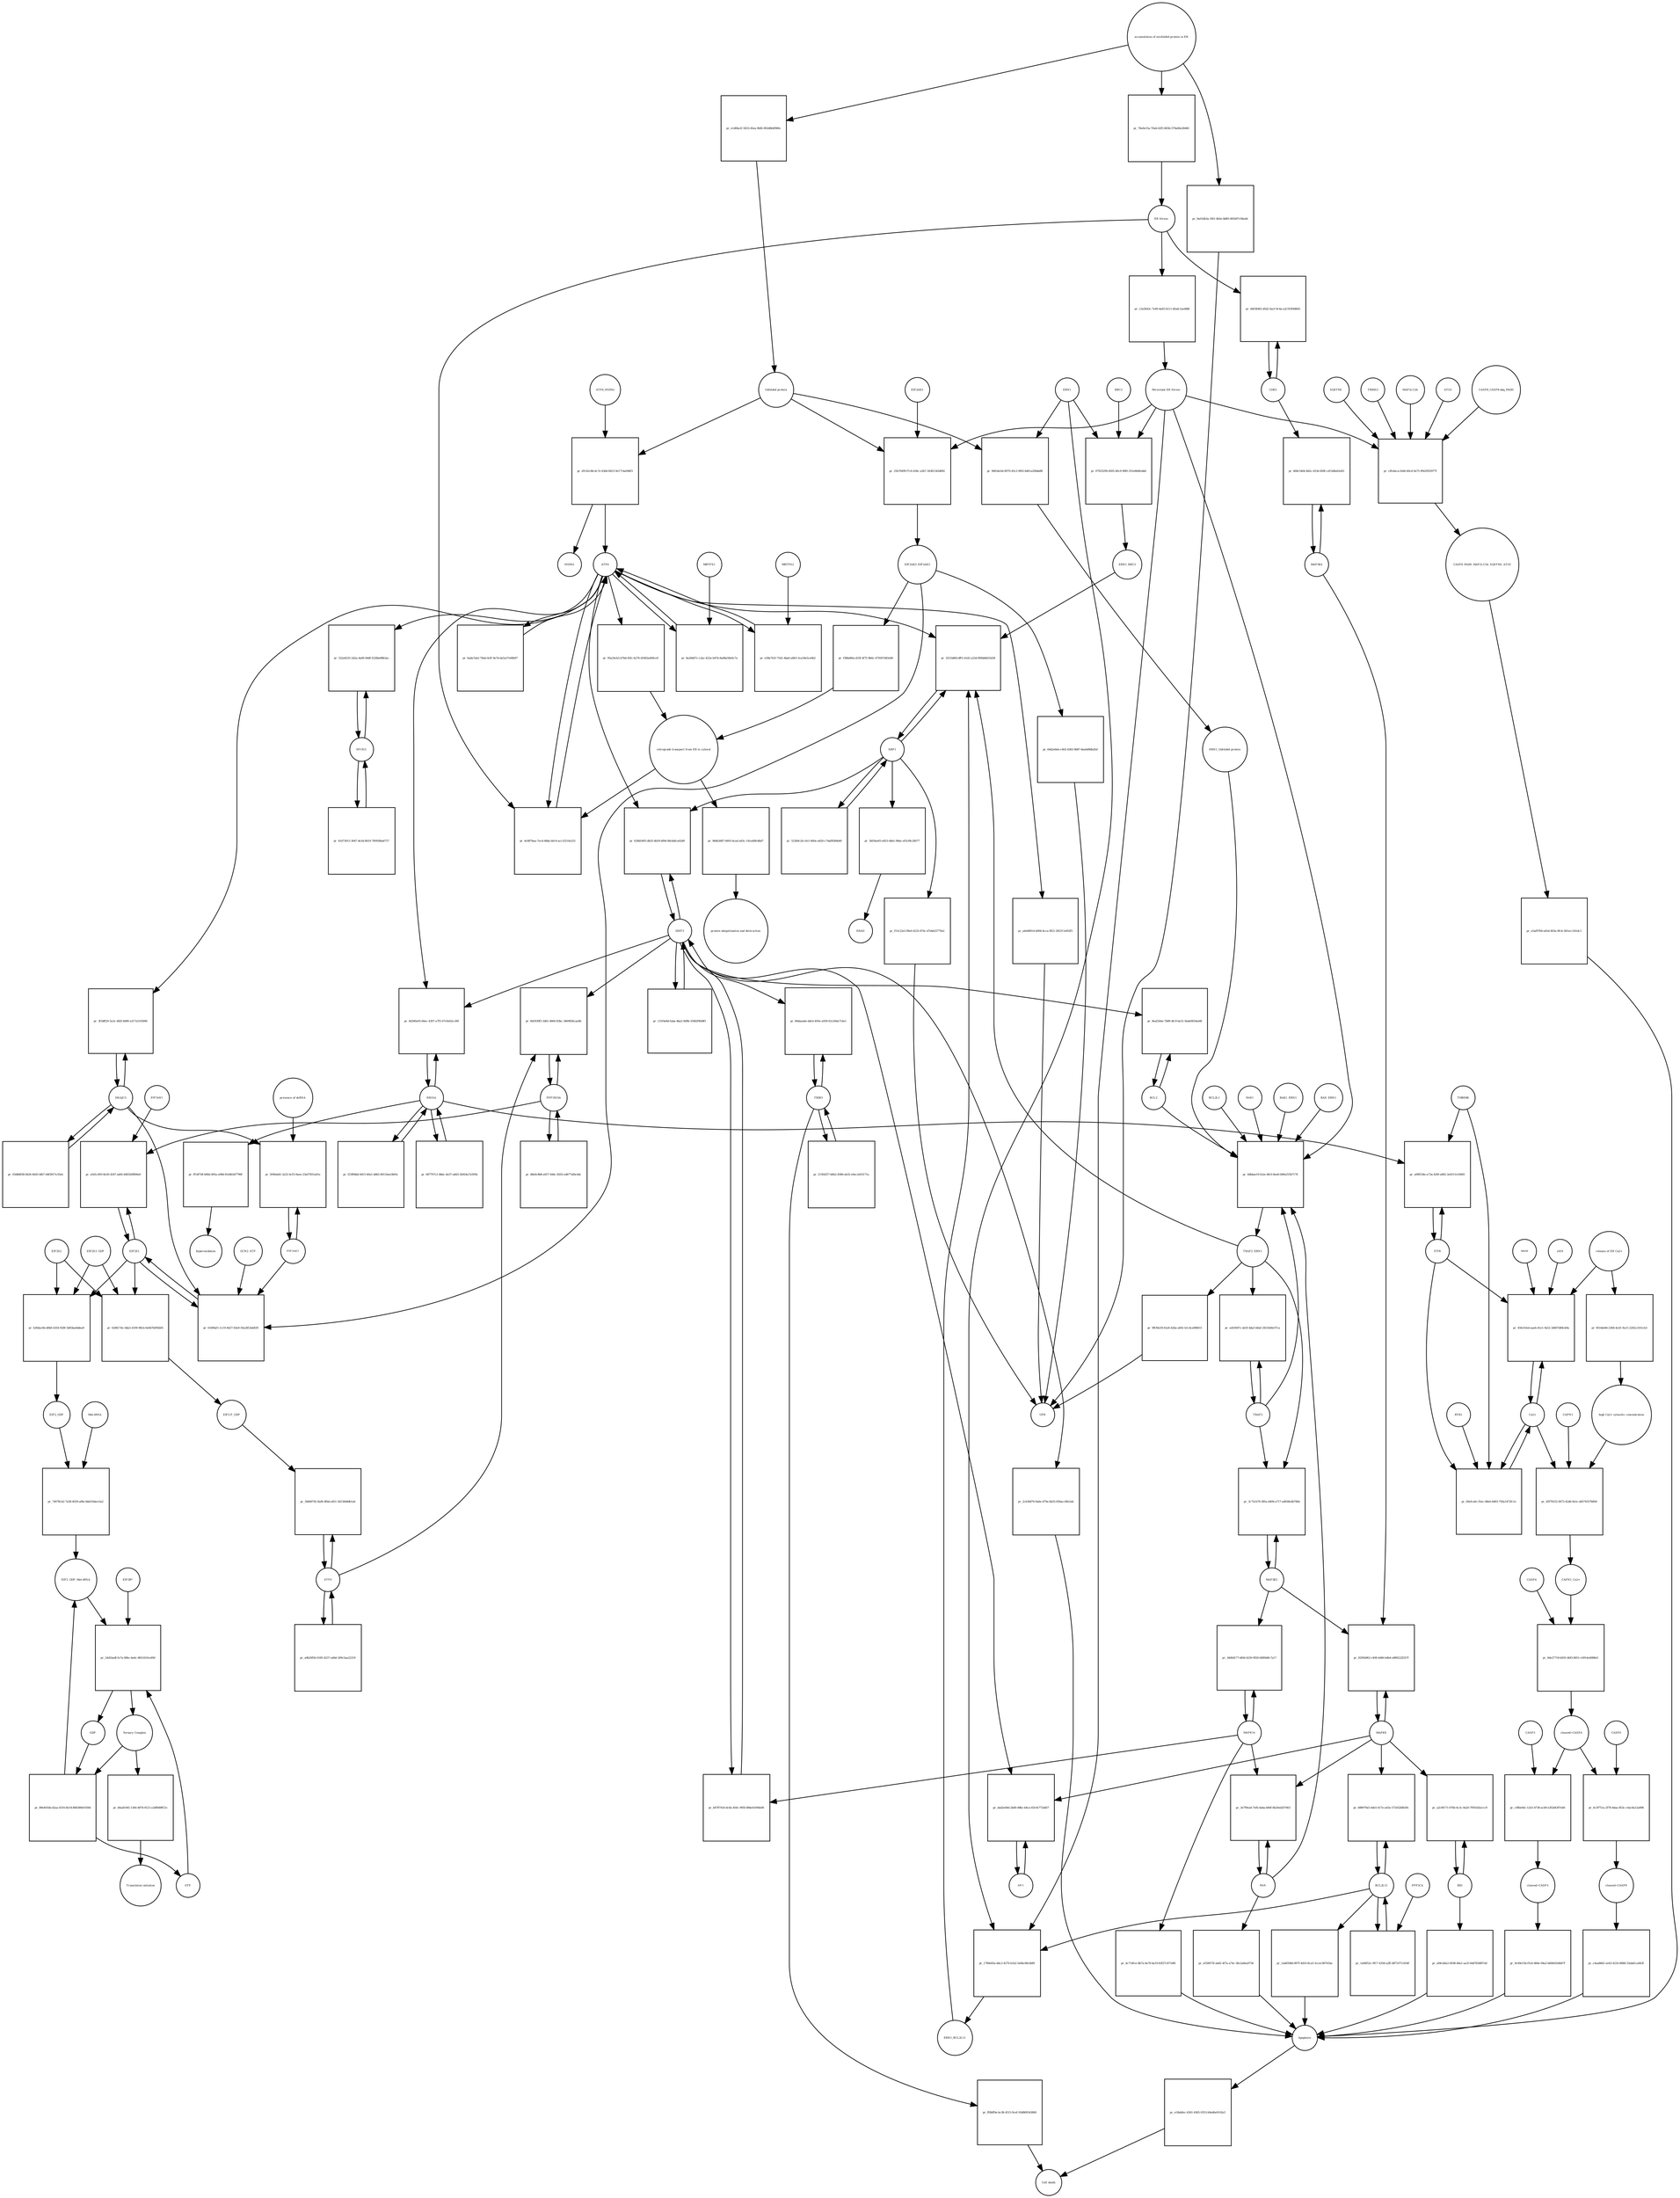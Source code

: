 strict digraph  {
ATF6_HSPA5 [annotation="", bipartite=0, cls=complex, fontsize=4, label=ATF6_HSPA5, shape=circle];
"pr_d5142c8b-dc7e-43d4-8423-9e1714a046f3" [annotation="", bipartite=1, cls=process, fontsize=4, label="pr_d5142c8b-dc7e-43d4-8423-9e1714a046f3", shape=square];
ATF6 [annotation="urn_miriam_hgnc.symbol_ATF6", bipartite=0, cls=macromolecule, fontsize=4, label=ATF6, shape=circle];
HSPA5 [annotation="urn_miriam_hgnc.symbol_HSPA5", bipartite=0, cls=macromolecule, fontsize=4, label=HSPA5, shape=circle];
"Unfolded protein" [annotation="", bipartite=0, cls=macromolecule, fontsize=4, label="Unfolded protein", shape=circle];
ERN1 [annotation="urn_miriam_hgnc.symbol_ERN1", bipartite=0, cls=macromolecule, fontsize=4, label=ERN1, shape=circle];
"pr_9663dc6d-8970-45c2-9f63-6d61a20bbb88" [annotation="", bipartite=1, cls=process, fontsize=4, label="pr_9663dc6d-8970-45c2-9f63-6d61a20bbb88", shape=square];
"ERN1_Unfolded protein" [annotation="", bipartite=0, cls=complex, fontsize=4, label="ERN1_Unfolded protein", shape=circle];
EIF2AK3_EIF2AK3 [annotation="", bipartite=0, cls=complex, fontsize=4, label=EIF2AK3_EIF2AK3, shape=circle];
"pr_f38bd40a-d33f-4f75-8b6c-479307d45e80" [annotation="", bipartite=1, cls=process, fontsize=4, label="pr_f38bd40a-d33f-4f75-8b6c-479307d45e80", shape=square];
"retrograde transport from ER to cytosol" [annotation="", bipartite=0, cls=phenotype, fontsize=4, label="retrograde transport from ER to cytosol", shape=circle];
"pr_95a24cb3-b7bd-45fc-b276-d1802a400ce9" [annotation="", bipartite=1, cls=process, fontsize=4, label="pr_95a24cb3-b7bd-45fc-b276-d1802a400ce9", shape=square];
"pr_9b4b3687-6693-4cad-a83c-141ed0fe4bd7" [annotation="", bipartite=1, cls=process, fontsize=4, label="pr_9b4b3687-6693-4cad-a83c-141ed0fe4bd7", shape=square];
"protein ubiquitination and destruction" [annotation="", bipartite=0, cls=phenotype, fontsize=4, label="protein ubiquitination and destruction", shape=circle];
"pr_44bbae19-fa2e-4fe5-8ea8-0d9e255b7176" [annotation="", bipartite=1, cls=process, fontsize=4, label="pr_44bbae19-fa2e-4fe5-8ea8-0d9e255b7176", shape=square];
TRAF2_ERN1 [annotation="", bipartite=0, cls=complex, fontsize=4, label=TRAF2_ERN1, shape=circle];
BAK1_ERN1 [annotation="", bipartite=0, cls=complex, fontsize=4, label=BAK1_ERN1, shape=circle];
BAX_ERN1 [annotation="", bipartite=0, cls=complex, fontsize=4, label=BAX_ERN1, shape=circle];
BCL2 [annotation="urn_miriam_hgnc.symbol_BCL2", bipartite=0, cls="nucleic acid feature", fontsize=4, label=BCL2, shape=circle];
BCL2L1 [annotation="urn_miriam_hgnc.symbol_BCL2L1", bipartite=0, cls=macromolecule, fontsize=4, label=BCL2L1, shape=circle];
"Persistant ER Stress" [annotation="", bipartite=0, cls=phenotype, fontsize=4, label="Persistant ER Stress", shape=circle];
BAX [annotation="urn_miriam_hgnc.symbol_BAX", bipartite=0, cls=macromolecule, fontsize=4, label=BAX, shape=circle];
BAK1 [annotation="urn_miriam_hgnc.symbol_BAK1", bipartite=0, cls=macromolecule, fontsize=4, label=BAK1, shape=circle];
TRAF2 [annotation="urn_miriam_hgnc.symbol_TRAF2", bipartite=0, cls=macromolecule, fontsize=4, label=TRAF2, shape=circle];
XBP1 [annotation="urn_miriam_hgnc.symbol_XBP1", bipartite=0, cls=macromolecule, fontsize=4, label=XBP1, shape=circle];
"pr_2551b8fd-dff5-41d2-a25d-f80bb6b55d38" [annotation="", bipartite=1, cls=process, fontsize=4, label="pr_2551b8fd-dff5-41d2-a25d-f80bb6b55d38", shape=square];
ERN1_BBC3 [annotation="", bipartite=0, cls=complex, fontsize=4, label=ERN1_BBC3, shape=circle];
ERN1_BCL2L11 [annotation="", bipartite=0, cls=complex, fontsize=4, label=ERN1_BCL2L11, shape=circle];
"pr_523b9c2d-cfe1-460e-a620-c7daf8584b40" [annotation="", bipartite=1, cls=process, fontsize=4, label="pr_523b9c2d-cfe1-460e-a620-c7daf8584b40", shape=square];
"pr_3b59ae65-e853-4bb1-9bbc-ef5cf8c26077" [annotation="", bipartite=1, cls=process, fontsize=4, label="pr_3b59ae65-e853-4bb1-9bbc-ef5cf8c26077", shape=square];
ERAD [annotation="", bipartite=0, cls=phenotype, fontsize=4, label=ERAD, shape=circle];
"pr_f15c22e3-f8e0-4233-874c-d7ebb25779a1" [annotation="", bipartite=1, cls=process, fontsize=4, label="pr_f15c22e3-f8e0-4233-874c-d7ebb25779a1", shape=square];
UPR [annotation="", bipartite=0, cls=phenotype, fontsize=4, label=UPR, shape=circle];
"pr_ed10047c-de5f-4da5-b6af-24510d4c07ca" [annotation="", bipartite=1, cls=process, fontsize=4, label="pr_ed10047c-de5f-4da5-b6af-24510d4c07ca", shape=square];
MAPK8 [annotation="urn_miriam_hgnc.symbol_MAPK8", bipartite=0, cls=macromolecule, fontsize=4, label=MAPK8, shape=circle];
"pr_9295b962-c408-4d46-b4b4-e889222f257f" [annotation="", bipartite=1, cls=process, fontsize=4, label="pr_9295b962-c408-4d46-b4b4-e889222f257f", shape=square];
MAP3K4 [annotation="urn_miriam_hgnc.symbol_MAP3K4", bipartite=0, cls=macromolecule, fontsize=4, label=MAP3K4, shape=circle];
MAP3K5 [annotation="urn_miriam_hgnc.symbol_MAP3K5", bipartite=0, cls=macromolecule, fontsize=4, label=MAP3K5, shape=circle];
MAPK14 [annotation="urn_miriam_hgnc.symbol_MAPK14", bipartite=0, cls=macromolecule, fontsize=4, label=MAPK14, shape=circle];
"pr_34d0d177-bf0d-4250-9f28-fd0f6d8c7a17" [annotation="", bipartite=1, cls=process, fontsize=4, label="pr_34d0d177-bf0d-4250-9f28-fd0f6d8c7a17", shape=square];
"pr_4c714fce-8b7a-4a79-ba19-83f27c8716f6" [annotation="", bipartite=1, cls=process, fontsize=4, label="pr_4c714fce-8b7a-4a79-ba19-83f27c8716f6", shape=square];
Apoptosis [annotation="", bipartite=0, cls=phenotype, fontsize=4, label=Apoptosis, shape=circle];
DDIT3 [annotation="urn_miriam_hgnc.symbol_DDIT3", bipartite=0, cls=macromolecule, fontsize=4, label=DDIT3, shape=circle];
"pr_b4787416-6c8a-450c-995f-884e41094e06" [annotation="", bipartite=1, cls=process, fontsize=4, label="pr_b4787416-6c8a-450c-995f-884e41094e06", shape=square];
"pr_2cb30d76-0a6e-479a-bb35-836acc8fe2ab" [annotation="", bipartite=1, cls=process, fontsize=4, label="pr_2cb30d76-0a6e-479a-bb35-836acc8fe2ab", shape=square];
"pr_8eaf244e-7b89-4fc9-be31-9ade0654ed4f" [annotation="", bipartite=1, cls=process, fontsize=4, label="pr_8eaf244e-7b89-4fc9-be31-9ade0654ed4f", shape=square];
"pr_dc887baa-7ecd-48da-b0c4-acc1f210a333" [annotation="", bipartite=1, cls=process, fontsize=4, label="pr_dc887baa-7ecd-48da-b0c4-acc1f210a333", shape=square];
"ER Stress" [annotation="", bipartite=0, cls=phenotype, fontsize=4, label="ER Stress", shape=circle];
"pr_8a26d47c-c2ac-422e-b47b-8a88a58e0c7a" [annotation="", bipartite=1, cls=process, fontsize=4, label="pr_8a26d47c-c2ac-422e-b47b-8a88a58e0c7a", shape=square];
MBTPS1 [annotation="urn_miriam_hgnc.symbol_MBTPS1", bipartite=0, cls=macromolecule, fontsize=4, label=MBTPS1, shape=circle];
"pr_e58a761f-75d1-4ba6-a863-3ca34e5ce6b2" [annotation="", bipartite=1, cls=process, fontsize=4, label="pr_e58a761f-75d1-4ba6-a863-3ca34e5ce6b2", shape=square];
MBTPS2 [annotation="urn_miriam_hgnc.symbol_MBTPS2", bipartite=0, cls=macromolecule, fontsize=4, label=MBTPS2, shape=circle];
"pr_6ada7ab2-78ab-4cff-9e7d-da5a37e06b97" [annotation="", bipartite=1, cls=process, fontsize=4, label="pr_6ada7ab2-78ab-4cff-9e7d-da5a37e06b97", shape=square];
"pr_131f4e8d-faba-4ba2-9d9b-1f482f9fd8f1" [annotation="", bipartite=1, cls=process, fontsize=4, label="pr_131f4e8d-faba-4ba2-9d9b-1f482f9fd8f1", shape=square];
"pr_628b5495-db35-4b59-bf9d-9bcbbfca02d9" [annotation="", bipartite=1, cls=process, fontsize=4, label="pr_628b5495-db35-4b59-bf9d-9bcbbfca02d9", shape=square];
EIF2S1 [annotation="urn_miriam_hgnc.symbol_EIF2S1", bipartite=0, cls=macromolecule, fontsize=4, label=EIF2S1, shape=circle];
"pr_616f8af1-1c19-4427-83e9-50a2853eb839" [annotation="", bipartite=1, cls=process, fontsize=4, label="pr_616f8af1-1c19-4427-83e9-50a2853eb839", shape=square];
GCN2_ATP [annotation="", bipartite=0, cls=complex, fontsize=4, label=GCN2_ATP, shape=circle];
EIF2AK2 [annotation="urn_miriam_hgnc.symbol_EIF2AK2", bipartite=0, cls=macromolecule, fontsize=4, label=EIF2AK2, shape=circle];
DNAJC3 [annotation="urn_miriam_hgnc.symbol_DNAJC3", bipartite=0, cls=macromolecule, fontsize=4, label=DNAJC3, shape=circle];
EIF2S2 [annotation="urn_miriam_hgnc.symbol_EIF2S2", bipartite=0, cls=macromolecule, fontsize=4, label=EIF2S2, shape=circle];
"pr_b30dac6b-d0b0-4354-928f-5d65ba4ddea9" [annotation="", bipartite=1, cls=process, fontsize=4, label="pr_b30dac6b-d0b0-4354-928f-5d65ba4ddea9", shape=square];
EIF2S3_GDP [annotation="", bipartite=0, cls=complex, fontsize=4, label=EIF2S3_GDP, shape=circle];
EIF2_GDP [annotation="", bipartite=0, cls=complex, fontsize=4, label=EIF2_GDP, shape=circle];
"EIF2_GDP_Met-tRNA" [annotation="", bipartite=0, cls=complex, fontsize=4, label="EIF2_GDP_Met-tRNA", shape=circle];
"pr_24d1badf-fe7a-49bc-be6c-8651610cef60" [annotation="", bipartite=1, cls=process, fontsize=4, label="pr_24d1badf-fe7a-49bc-be6c-8651610cef60", shape=square];
"Ternary Complex" [annotation="", bipartite=0, cls=complex, fontsize=4, label="Ternary Complex", shape=circle];
"EIF2B*" [annotation="", bipartite=0, cls=complex, fontsize=4, label="EIF2B*", shape=circle];
GTP [annotation="urn_miriam_obo.chebi_CHEBI%3A57600", bipartite=0, cls="simple chemical", fontsize=4, label=GTP, shape=circle];
GDP [annotation="urn_miriam_obo.chebi_CHEBI%3A65180", bipartite=0, cls="simple chemical", fontsize=4, label=GDP, shape=circle];
"pr_89e401bb-d2aa-4316-8e18-884389e9359d" [annotation="", bipartite=1, cls=process, fontsize=4, label="pr_89e401bb-d2aa-4316-8e18-884389e9359d", shape=square];
ATF4 [annotation="urn_miriam_hgnc.symbol_ATF4", bipartite=0, cls=macromolecule, fontsize=4, label=ATF4, shape=circle];
"pr_5b8d9742-8af6-4fbd-a451-3d13448db1a6" [annotation="", bipartite=1, cls=process, fontsize=4, label="pr_5b8d9742-8af6-4fbd-a451-3d13448db1a6", shape=square];
"EIF2-P_GDP" [annotation="", bipartite=0, cls=complex, fontsize=4, label="EIF2-P_GDP", shape=circle];
"pr_a9b20f56-0185-4237-a46d-209c5aa22319" [annotation="", bipartite=1, cls=process, fontsize=4, label="pr_a9b20f56-0185-4237-a46d-209c5aa22319", shape=square];
PPP1R15A [annotation="urn_miriam_hgnc.symbol_PPP1R15A", bipartite=0, cls=macromolecule, fontsize=4, label=PPP1R15A, shape=circle];
"pr_6b5930f5-3d61-4660-83bc-3469836cae8b" [annotation="", bipartite=1, cls=process, fontsize=4, label="pr_6b5930f5-3d61-4660-83bc-3469836cae8b", shape=square];
"pr_d8a9c8b8-a657-444c-8202-ed677afbc4dc" [annotation="", bipartite=1, cls=process, fontsize=4, label="pr_d8a9c8b8-a657-444c-8202-ed677afbc4dc", shape=square];
"pr_66ad1045-1344-4876-8121-a3df9d9ff21c" [annotation="", bipartite=1, cls=process, fontsize=4, label="pr_66ad1045-1344-4876-8121-a3df9d9ff21c", shape=square];
"Translation initiation" [annotation="", bipartite=0, cls=phenotype, fontsize=4, label="Translation initiation", shape=circle];
"pr_3c72cb79-385a-4409-a717-ed658e4b79bb" [annotation="", bipartite=1, cls=process, fontsize=4, label="pr_3c72cb79-385a-4409-a717-ed658e4b79bb", shape=square];
ERO1A [annotation="urn_miriam_hgnc.symbol_ERO1A", bipartite=0, cls=macromolecule, fontsize=4, label=ERO1A, shape=circle];
"pr_4d300a05-66ec-4307-a7f5-07c0e62ccf6f" [annotation="", bipartite=1, cls=process, fontsize=4, label="pr_4d300a05-66ec-4307-a7f5-07c0e62ccf6f", shape=square];
"pr_687707c2-4bbc-4a57-a8d3-2b924a7a505b" [annotation="", bipartite=1, cls=process, fontsize=4, label="pr_687707c2-4bbc-4a57-a8d3-2b924a7a505b", shape=square];
"pr_a5d1c493-8e20-4347-abf4-448326f806e0" [annotation="", bipartite=1, cls=process, fontsize=4, label="pr_a5d1c493-8e20-4347-abf4-448326f806e0", shape=square];
EIF2AK1 [annotation="urn_miriam_hgnc.symbol_EIF2AK1", bipartite=0, cls=macromolecule, fontsize=4, label=EIF2AK1, shape=circle];
"pr_3e7f9ea4-7efb-4aba-b66f-6b20ed207463" [annotation="", bipartite=1, cls=process, fontsize=4, label="pr_3e7f9ea4-7efb-4aba-b66f-6b20ed207463", shape=square];
"pr_e558075f-abd1-4f7a-a74c-3bc2a8ea9736" [annotation="", bipartite=1, cls=process, fontsize=4, label="pr_e558075f-abd1-4f7a-a74c-3bc2a8ea9736", shape=square];
"Ca2+" [annotation="urn_miriam_obo.chebi_CHEBI%3A29108", bipartite=0, cls="simple chemical", fontsize=4, label="Ca2+", shape=circle];
"pr_456c03ed-aaeb-41e1-9a52-3d607d84cb9a" [annotation="", bipartite=1, cls=process, fontsize=4, label="pr_456c03ed-aaeb-41e1-9a52-3d607d84cb9a", shape=square];
"release of ER Ca2+" [annotation="", bipartite=0, cls=phenotype, fontsize=4, label="release of ER Ca2+", shape=circle];
ITPR [annotation="urn_miriam_hgnc.symbol_ITPR1|urn_miriam_hgnc.symbol_ITPR2|urn_miriam_hgnc.symbol_ITPR3", bipartite=0, cls=macromolecule, fontsize=4, label=ITPR, shape=circle];
MAM [annotation="", bipartite=0, cls=phenotype, fontsize=4, label=MAM, shape=circle];
s619 [annotation="", bipartite=0, cls=complex, fontsize=4, label=s619, shape=circle];
"pr_468c5464-8d2c-453d-828f-cd15d6a62e83" [annotation="", bipartite=1, cls=process, fontsize=4, label="pr_468c5464-8d2c-453d-828f-cd15d6a62e83", shape=square];
CDK5 [annotation="urn_miriam_hgnc.symbol_CDK5", bipartite=0, cls=macromolecule, fontsize=4, label=CDK5, shape=circle];
"pr_d403fd63-d5d2-4acf-9c4a-a2c593f48665" [annotation="", bipartite=1, cls="uncertain process", fontsize=4, label="pr_d403fd63-d5d2-4acf-9c4a-a2c593f48665", shape=square];
"pr_e18abfec-4361-4365-9353-b9ed6e9102e3" [annotation="", bipartite=1, cls=process, fontsize=4, label="pr_e18abfec-4361-4365-9353-b9ed6e9102e3", shape=square];
"Cell death" [annotation="", bipartite=0, cls=phenotype, fontsize=4, label="Cell death", shape=circle];
"pr_00efcafe-35ec-48e6-b483-750a1472fc1e" [annotation="", bipartite=1, cls=process, fontsize=4, label="pr_00efcafe-35ec-48e6-b483-750a1472fc1e", shape=square];
TMBIM6 [annotation="urn_miriam_hgnc.symbol_TMBIM6", bipartite=0, cls=macromolecule, fontsize=4, label=TMBIM6, shape=circle];
RYR1 [annotation="urn_miriam_hgnc.symbol_RYR1", bipartite=0, cls=macromolecule, fontsize=4, label=RYR1, shape=circle];
EIF2AK3 [annotation="urn_miriam_hgnc.symbol_EIF2AK3", bipartite=0, cls=macromolecule, fontsize=4, label=EIF2AK3, shape=circle];
"pr_25b70499-f7c6-436c-a3b7-34381343d892" [annotation="", bipartite=1, cls=process, fontsize=4, label="pr_25b70499-f7c6-436c-a3b7-34381343d892", shape=square];
"pr_ff14f7df-b66d-495a-a98d-81d463d7796f" [annotation="", bipartite=1, cls=process, fontsize=4, label="pr_ff14f7df-b66d-495a-a98d-81d463d7796f", shape=square];
hyperoxidation [annotation="", bipartite=0, cls=phenotype, fontsize=4, label=hyperoxidation, shape=circle];
"pr_f23f84bd-0d15-40a1-b8b5-8011bee3b05c" [annotation="", bipartite=1, cls=process, fontsize=4, label="pr_f23f84bd-0d15-40a1-b8b5-8011bee3b05c", shape=square];
"pr_c5a5643c-7e49-4a65-b111-6fadc1ae48bf" [annotation="", bipartite=1, cls=process, fontsize=4, label="pr_c5a5643c-7e49-4a65-b111-6fadc1ae48bf", shape=square];
"CASP8_CASP8-ubq_FADD" [annotation="", bipartite=0, cls=complex, fontsize=4, label="CASP8_CASP8-ubq_FADD", shape=circle];
"pr_cffe4aca-feb6-40cd-9a75-9f4295f3977f" [annotation="", bipartite=1, cls=process, fontsize=4, label="pr_cffe4aca-feb6-40cd-9a75-9f4295f3977f", shape=square];
"SQSTM1 " [annotation="urn_miriam_hgnc.symbol_SQSTM1", bipartite=0, cls=macromolecule, fontsize=4, label="SQSTM1 ", shape=circle];
CASP8_FADD_MAP1LC3A_SQSTM1_ATG5 [annotation="", bipartite=0, cls=complex, fontsize=4, label=CASP8_FADD_MAP1LC3A_SQSTM1_ATG5, shape=circle];
TRIM13 [annotation="urn_miriam_hgnc.symbol_TRIM13", bipartite=0, cls=macromolecule, fontsize=4, label=TRIM13, shape=circle];
MAP1LC3A [annotation="urn_miriam_hgnc.symbol_MAP1LC3A", bipartite=0, cls=macromolecule, fontsize=4, label=MAP1LC3A, shape=circle];
ATG5 [annotation="urn_miriam_hgnc.symbol_ATG5", bipartite=0, cls=macromolecule, fontsize=4, label=ATG5, shape=circle];
"pr_e5af97b9-a65d-403a-9fcb-581ecc541dc1" [annotation="", bipartite=1, cls=process, fontsize=4, label="pr_e5af97b9-a65d-403a-9fcb-581ecc541dc1", shape=square];
"AP-1" [annotation="urn_miriam_hgnc.symbol_FOS|urn_miriam_hgnc.symbol_FOSB|urn_miriam_hgnc.symbol_FOSL1|urn_miriam_hgnc.symbol_FOSL2|urn_miriam_hgnc.symbol_JUN|urn_miriam_hgnc.symbol_JUNB|urn_miriam_hgnc.symbol_JUND", bipartite=0, cls=macromolecule, fontsize=4, label="AP-1", shape=circle];
"pr_dad2e04d-2bd0-48bc-b4ce-83c0e772dd57" [annotation="", bipartite=1, cls=process, fontsize=4, label="pr_dad2e04d-2bd0-48bc-b4ce-83c0e772dd57", shape=square];
"pr_5f49ab41-2a52-4cf3-9aee-23a07831a61e" [annotation="", bipartite=1, cls=process, fontsize=4, label="pr_5f49ab41-2a52-4cf3-9aee-23a07831a61e", shape=square];
"presence of dsRNA" [annotation="", bipartite=0, cls=phenotype, fontsize=4, label="presence of dsRNA", shape=circle];
"Met-tRNA" [annotation="urn_miriam_hgnc_HGNC%3A34779", bipartite=0, cls="nucleic acid feature", fontsize=4, label="Met-tRNA", shape=circle];
"pr_74078cb2-7a58-4029-af8e-bbb31bbce3a2" [annotation="", bipartite=1, cls=process, fontsize=4, label="pr_74078cb2-7a58-4029-af8e-bbb31bbce3a2", shape=square];
"pr_628617dc-0da5-4199-98cb-0e6b7b095b05" [annotation="", bipartite=1, cls=process, fontsize=4, label="pr_628617dc-0da5-4199-98cb-0e6b7b095b05", shape=square];
"accumulation of misfolded protein in ER" [annotation="", bipartite=0, cls=phenotype, fontsize=4, label="accumulation of misfolded protein in ER", shape=circle];
"pr_e1d0ba1f-5833-45ea-9bf6-092d6b4f980c" [annotation="", bipartite=1, cls=process, fontsize=4, label="pr_e1d0ba1f-5833-45ea-9bf6-092d6b4f980c", shape=square];
"pr_76e0e15a-70ab-42f5-865b-579a60a36460" [annotation="", bipartite=1, cls=process, fontsize=4, label="pr_76e0e15a-70ab-42f5-865b-579a60a36460", shape=square];
"pr_9a01db3a-1f61-4b5e-8d85-081b97c94a44" [annotation="", bipartite=1, cls=process, fontsize=4, label="pr_9a01db3a-1f61-4b5e-8d85-081b97c94a44", shape=square];
"pr_6442e6eb-c402-4365-9b87-8ea6d9db2faf" [annotation="", bipartite=1, cls=process, fontsize=4, label="pr_6442e6eb-c402-4365-9b87-8ea6d9db2faf", shape=square];
"pr_9ff30e59-61e6-42be-a641-b1c4cef88015" [annotation="", bipartite=1, cls=process, fontsize=4, label="pr_9ff30e59-61e6-42be-a641-b1c4cef88015", shape=square];
"pr_a4e68914-b094-4cca-9f21-285311ef02f5" [annotation="", bipartite=1, cls=process, fontsize=4, label="pr_a4e68914-b094-4cca-9f21-285311ef02f5", shape=square];
BCL2L11 [annotation="urn_miriam_hgnc.symbol_BCL2L11", bipartite=0, cls=macromolecule, fontsize=4, label=BCL2L11, shape=circle];
"pr_688979a5-4de5-417e-a43e-572452bfb59c" [annotation="", bipartite=1, cls=process, fontsize=4, label="pr_688979a5-4de5-417e-a43e-572452bfb59c", shape=square];
BID [annotation="urn_miriam_hgnc.symbol_BID", bipartite=0, cls=macromolecule, fontsize=4, label=BID, shape=circle];
"pr_a2c8f171-676b-4c3c-9a20-7f955d3a1cc9" [annotation="", bipartite=1, cls=process, fontsize=4, label="pr_a2c8f171-676b-4c3c-9a20-7f955d3a1cc9", shape=square];
"pr_1ab659b6-897f-4d10-8ca5-3ccec08761ba" [annotation="", bipartite=1, cls=process, fontsize=4, label="pr_1ab659b6-897f-4d10-8ca5-3ccec08761ba", shape=square];
"pr_a94cb0a2-4938-40a1-aa1f-0dd7658f07a0" [annotation="", bipartite=1, cls=process, fontsize=4, label="pr_a94cb0a2-4938-40a1-aa1f-0dd7658f07a0", shape=square];
"pr_1789e83a-ddc2-4270-b1b2-5e6bc68c6bf8" [annotation="", bipartite=1, cls=process, fontsize=4, label="pr_1789e83a-ddc2-4270-b1b2-5e6bc68c6bf8", shape=square];
"pr_07923299-d505-40c9-90f0-351e8b0feddd" [annotation="", bipartite=1, cls=process, fontsize=4, label="pr_07923299-d505-40c9-90f0-351e8b0feddd", shape=square];
BBC3 [annotation="urn_miriam_hgnc.symbol_BBC3", bipartite=0, cls=macromolecule, fontsize=4, label=BBC3, shape=circle];
"pr_1a84f52c-9f17-4358-a2ff-d8710711654f" [annotation="", bipartite=1, cls=process, fontsize=4, label="pr_1a84f52c-9f17-4358-a2ff-d8710711654f", shape=square];
PPP2CA [annotation="urn_miriam_hgnc.symbol_PPP2CA", bipartite=0, cls=macromolecule, fontsize=4, label=PPP2CA, shape=circle];
TRIB3 [annotation="urn_miriam_hgnc.symbol_TRIB3", bipartite=0, cls=macromolecule, fontsize=4, label=TRIB3, shape=circle];
"pr_84daaabe-ddcb-493e-a939-61e344a714e1" [annotation="", bipartite=1, cls=process, fontsize=4, label="pr_84daaabe-ddcb-493e-a939-61e344a714e1", shape=square];
"pr_215fd257-b6b2-4586-ab32-e0ec2e03171a" [annotation="", bipartite=1, cls=process, fontsize=4, label="pr_215fd257-b6b2-4586-ab32-e0ec2e03171a", shape=square];
"pr_ff0bff9e-bc38-4515-9cef-93d869543868" [annotation="", bipartite=1, cls=process, fontsize=4, label="pr_ff0bff9e-bc38-4515-9cef-93d869543868", shape=square];
"pr_f614de46-2366-4cd1-9a15-2202c2161cb3" [annotation="", bipartite=1, cls=process, fontsize=4, label="pr_f614de46-2366-4cd1-9a15-2202c2161cb3", shape=square];
"high Ca2+ cytosolic concentration" [annotation="", bipartite=0, cls=phenotype, fontsize=4, label="high Ca2+ cytosolic concentration", shape=circle];
"pr_3f3dff20-5a3c-482f-8d90-a317e2165f86" [annotation="", bipartite=1, cls=process, fontsize=4, label="pr_3f3dff20-5a3c-482f-8d90-a317e2165f86", shape=square];
"pr_03d8d838-6426-4643-bfb7-d4f3817e35eb" [annotation="", bipartite=1, cls=process, fontsize=4, label="pr_03d8d838-6426-4643-bfb7-d4f3817e35eb", shape=square];
"pr_a0f8534e-a73a-420f-a862-2e4511e16065" [annotation="", bipartite=1, cls=process, fontsize=4, label="pr_a0f8534e-a73a-420f-a862-2e4511e16065", shape=square];
CASP4 [annotation="urn_miriam_hgnc.symbol_CASP4", bipartite=0, cls=macromolecule, fontsize=4, label=CASP4, shape=circle];
"pr_9de27718-b035-4bf3-8051-c6914e4088e5" [annotation="", bipartite=1, cls=process, fontsize=4, label="pr_9de27718-b035-4bf3-8051-c6914e4088e5", shape=square];
"cleaved~CASP4" [annotation="urn_miriam_hgnc.symbol_CASP4", bipartite=0, cls=macromolecule, fontsize=4, label="cleaved~CASP4", shape=circle];
"CAPN1_Ca2+" [annotation="", bipartite=0, cls=complex, fontsize=4, label="CAPN1_Ca2+", shape=circle];
CASP3 [annotation="urn_miriam_hgnc.symbol_CASP3", bipartite=0, cls=macromolecule, fontsize=4, label=CASP3, shape=circle];
"pr_c0fbe44c-12e5-4738-acb9-e3f2d4307eb0" [annotation="", bipartite=1, cls=process, fontsize=4, label="pr_c0fbe44c-12e5-4738-acb9-e3f2d4307eb0", shape=square];
"cleaved~CASP3" [annotation="urn_miriam_hgnc.symbol_CASP3", bipartite=0, cls=macromolecule, fontsize=4, label="cleaved~CASP3", shape=circle];
CASP9 [annotation="urn_miriam_hgnc.symbol_CSAP9", bipartite=0, cls=macromolecule, fontsize=4, label=CASP9, shape=circle];
"pr_6c3f751a-2f78-4daa-853c-c4ac8a12a898" [annotation="", bipartite=1, cls=process, fontsize=4, label="pr_6c3f751a-2f78-4daa-853c-c4ac8a12a898", shape=square];
"cleaved~CASP9" [annotation="urn_miriam_hgnc.symbol_CASP9", bipartite=0, cls=macromolecule, fontsize=4, label="cleaved~CASP9", shape=circle];
CAPN1 [annotation="urn_miriam_hgnc.symbol_CAPN1", bipartite=0, cls=macromolecule, fontsize=4, label=CAPN1, shape=circle];
"pr_d3f79252-0673-42d6-9e2c-dd574357b804" [annotation="", bipartite=1, cls=process, fontsize=4, label="pr_d3f79252-0673-42d6-9e2c-dd574357b804", shape=square];
"pr_9c49e15b-f5cb-484e-94a3-b60b01b4b07f" [annotation="", bipartite=1, cls=process, fontsize=4, label="pr_9c49e15b-f5cb-484e-94a3-b60b01b4b07f", shape=square];
"pr_c4aa88d1-ee43-421b-8688-33abd1ca063f" [annotation="", bipartite=1, cls=process, fontsize=4, label="pr_c4aa88d1-ee43-421b-8688-33abd1ca063f", shape=square];
HYOU1 [annotation="urn_miriam_hgnc.symbol_HYOU1", bipartite=0, cls=macromolecule, fontsize=4, label=HYOU1, shape=circle];
"pr_522a8235-2d2a-4a06-9ddf-f226be88b3ac" [annotation="", bipartite=1, cls=process, fontsize=4, label="pr_522a8235-2d2a-4a06-9ddf-f226be88b3ac", shape=square];
"pr_41d73015-3647-4e3d-8619-7f6958ba6757" [annotation="", bipartite=1, cls=process, fontsize=4, label="pr_41d73015-3647-4e3d-8619-7f6958ba6757", shape=square];
ATF6_HSPA5 -> "pr_d5142c8b-dc7e-43d4-8423-9e1714a046f3"  [annotation="", interaction_type=consumption];
"pr_d5142c8b-dc7e-43d4-8423-9e1714a046f3" -> ATF6  [annotation="", interaction_type=production];
"pr_d5142c8b-dc7e-43d4-8423-9e1714a046f3" -> HSPA5  [annotation="", interaction_type=production];
ATF6 -> "pr_95a24cb3-b7bd-45fc-b276-d1802a400ce9"  [annotation="", interaction_type=consumption];
ATF6 -> "pr_2551b8fd-dff5-41d2-a25d-f80bb6b55d38"  [annotation="urn_miriam_pubmed_26587781|urn_miriam_pubmed_23430059", interaction_type=catalysis];
ATF6 -> "pr_dc887baa-7ecd-48da-b0c4-acc1f210a333"  [annotation="", interaction_type=consumption];
ATF6 -> "pr_8a26d47c-c2ac-422e-b47b-8a88a58e0c7a"  [annotation="", interaction_type=consumption];
ATF6 -> "pr_e58a761f-75d1-4ba6-a863-3ca34e5ce6b2"  [annotation="", interaction_type=consumption];
ATF6 -> "pr_6ada7ab2-78ab-4cff-9e7d-da5a37e06b97"  [annotation="", interaction_type=consumption];
ATF6 -> "pr_628b5495-db35-4b59-bf9d-9bcbbfca02d9"  [annotation="urn_miriam_pubmed_26587781|urn_miriam_pubmed_17991856|urn_miriam_pubmed_28843399", interaction_type=catalysis];
ATF6 -> "pr_4d300a05-66ec-4307-a7f5-07c0e62ccf6f"  [annotation="urn_miriam_pubmed_23850759|urn_miriam_pubmed_25387528", interaction_type=catalysis];
ATF6 -> "pr_a4e68914-b094-4cca-9f21-285311ef02f5"  [annotation="", interaction_type=consumption];
ATF6 -> "pr_3f3dff20-5a3c-482f-8d90-a317e2165f86"  [annotation="urn_miriam_pubmed_12601012|urn_miriam_pubmed_18360008", interaction_type=catalysis];
ATF6 -> "pr_522a8235-2d2a-4a06-9ddf-f226be88b3ac"  [annotation=urn_miriam_pubmed_18360008, interaction_type=catalysis];
"Unfolded protein" -> "pr_d5142c8b-dc7e-43d4-8423-9e1714a046f3"  [annotation="urn_miriam_pubmed_19509052|urn_miriam_pubmed_12847084|urn_miriam_pubmed_23850759", interaction_type=catalysis];
"Unfolded protein" -> "pr_9663dc6d-8970-45c2-9f63-6d61a20bbb88"  [annotation="", interaction_type=consumption];
"Unfolded protein" -> "pr_25b70499-f7c6-436c-a3b7-34381343d892"  [annotation=urn_miriam_pubmed_17991856, interaction_type=catalysis];
ERN1 -> "pr_9663dc6d-8970-45c2-9f63-6d61a20bbb88"  [annotation="", interaction_type=consumption];
ERN1 -> "pr_1789e83a-ddc2-4270-b1b2-5e6bc68c6bf8"  [annotation="", interaction_type=consumption];
ERN1 -> "pr_07923299-d505-40c9-90f0-351e8b0feddd"  [annotation="", interaction_type=consumption];
"pr_9663dc6d-8970-45c2-9f63-6d61a20bbb88" -> "ERN1_Unfolded protein"  [annotation="", interaction_type=production];
"ERN1_Unfolded protein" -> "pr_44bbae19-fa2e-4fe5-8ea8-0d9e255b7176"  [annotation="", interaction_type=consumption];
EIF2AK3_EIF2AK3 -> "pr_f38bd40a-d33f-4f75-8b6c-479307d45e80"  [annotation="", interaction_type=consumption];
EIF2AK3_EIF2AK3 -> "pr_616f8af1-1c19-4427-83e9-50a2853eb839"  [annotation="urn_miriam_pubmed_12667446|urn_miriam_pubmed_16246152|urn_miriam_pubmed_12601012|urn_miriam_pubmed_23850759|urn_miriam_pubmed_18360008|urn_miriam_pubmed_26587781", interaction_type=catalysis];
EIF2AK3_EIF2AK3 -> "pr_6442e6eb-c402-4365-9b87-8ea6d9db2faf"  [annotation="", interaction_type=consumption];
"pr_f38bd40a-d33f-4f75-8b6c-479307d45e80" -> "retrograde transport from ER to cytosol"  [annotation="", interaction_type=production];
"retrograde transport from ER to cytosol" -> "pr_9b4b3687-6693-4cad-a83c-141ed0fe4bd7"  [annotation="", interaction_type=consumption];
"retrograde transport from ER to cytosol" -> "pr_dc887baa-7ecd-48da-b0c4-acc1f210a333"  [annotation="urn_miriam_pubmed_18360008|urn_miriam_pubmed_17991856|urn_miriam_pubmed_26587781|urn_miriam_pubmed_12847084", interaction_type=inhibition];
"pr_95a24cb3-b7bd-45fc-b276-d1802a400ce9" -> "retrograde transport from ER to cytosol"  [annotation="", interaction_type=production];
"pr_9b4b3687-6693-4cad-a83c-141ed0fe4bd7" -> "protein ubiquitination and destruction"  [annotation="", interaction_type=production];
"pr_44bbae19-fa2e-4fe5-8ea8-0d9e255b7176" -> TRAF2_ERN1  [annotation="", interaction_type=production];
TRAF2_ERN1 -> "pr_2551b8fd-dff5-41d2-a25d-f80bb6b55d38"  [annotation="urn_miriam_pubmed_26587781|urn_miriam_pubmed_23430059", interaction_type=catalysis];
TRAF2_ERN1 -> "pr_ed10047c-de5f-4da5-b6af-24510d4c07ca"  [annotation=urn_miriam_pubmed_23850759, interaction_type=catalysis];
TRAF2_ERN1 -> "pr_3c72cb79-385a-4409-a717-ed658e4b79bb"  [annotation=urn_miriam_pubmed_23850759, interaction_type=catalysis];
TRAF2_ERN1 -> "pr_9ff30e59-61e6-42be-a641-b1c4cef88015"  [annotation="", interaction_type=consumption];
BAK1_ERN1 -> "pr_44bbae19-fa2e-4fe5-8ea8-0d9e255b7176"  [annotation="urn_miriam_pubmed_23850759|urn_miriam_pubmed_23430059|urn_miriam_pubmed_26587781", interaction_type=catalysis];
BAX_ERN1 -> "pr_44bbae19-fa2e-4fe5-8ea8-0d9e255b7176"  [annotation="urn_miriam_pubmed_23850759|urn_miriam_pubmed_23430059|urn_miriam_pubmed_26587781", interaction_type=catalysis];
BCL2 -> "pr_44bbae19-fa2e-4fe5-8ea8-0d9e255b7176"  [annotation="urn_miriam_pubmed_23850759|urn_miriam_pubmed_23430059|urn_miriam_pubmed_26587781", interaction_type=inhibition];
BCL2 -> "pr_8eaf244e-7b89-4fc9-be31-9ade0654ed4f"  [annotation="", interaction_type=consumption];
BCL2L1 -> "pr_44bbae19-fa2e-4fe5-8ea8-0d9e255b7176"  [annotation="urn_miriam_pubmed_23850759|urn_miriam_pubmed_23430059|urn_miriam_pubmed_26587781", interaction_type=inhibition];
"Persistant ER Stress" -> "pr_44bbae19-fa2e-4fe5-8ea8-0d9e255b7176"  [annotation="urn_miriam_pubmed_23850759|urn_miriam_pubmed_23430059|urn_miriam_pubmed_26587781", interaction_type=inhibition];
"Persistant ER Stress" -> "pr_25b70499-f7c6-436c-a3b7-34381343d892"  [annotation=urn_miriam_pubmed_17991856, interaction_type=catalysis];
"Persistant ER Stress" -> "pr_cffe4aca-feb6-40cd-9a75-9f4295f3977f"  [annotation=urn_miriam_pubmed_17991856, interaction_type=catalysis];
"Persistant ER Stress" -> "pr_1789e83a-ddc2-4270-b1b2-5e6bc68c6bf8"  [annotation="urn_miriam_pubmed_23850759|urn_miriam_pubmed_23430059|urn_miriam_pubmed_26587781", interaction_type=inhibition];
"Persistant ER Stress" -> "pr_07923299-d505-40c9-90f0-351e8b0feddd"  [annotation="urn_miriam_pubmed_23430059|urn_miriam_pubmed_17991856", interaction_type=inhibition];
BAX -> "pr_44bbae19-fa2e-4fe5-8ea8-0d9e255b7176"  [annotation="urn_miriam_pubmed_23850759|urn_miriam_pubmed_23430059|urn_miriam_pubmed_26587781", interaction_type=catalysis];
BAX -> "pr_3e7f9ea4-7efb-4aba-b66f-6b20ed207463"  [annotation="", interaction_type=consumption];
BAX -> "pr_e558075f-abd1-4f7a-a74c-3bc2a8ea9736"  [annotation="", interaction_type=consumption];
BAK1 -> "pr_44bbae19-fa2e-4fe5-8ea8-0d9e255b7176"  [annotation="urn_miriam_pubmed_23850759|urn_miriam_pubmed_23430059|urn_miriam_pubmed_26587781", interaction_type=catalysis];
TRAF2 -> "pr_44bbae19-fa2e-4fe5-8ea8-0d9e255b7176"  [annotation="", interaction_type=consumption];
TRAF2 -> "pr_ed10047c-de5f-4da5-b6af-24510d4c07ca"  [annotation="", interaction_type=consumption];
TRAF2 -> "pr_3c72cb79-385a-4409-a717-ed658e4b79bb"  [annotation=urn_miriam_pubmed_23850759, interaction_type=catalysis];
XBP1 -> "pr_2551b8fd-dff5-41d2-a25d-f80bb6b55d38"  [annotation="", interaction_type=consumption];
XBP1 -> "pr_523b9c2d-cfe1-460e-a620-c7daf8584b40"  [annotation="", interaction_type=consumption];
XBP1 -> "pr_3b59ae65-e853-4bb1-9bbc-ef5cf8c26077"  [annotation="", interaction_type=consumption];
XBP1 -> "pr_f15c22e3-f8e0-4233-874c-d7ebb25779a1"  [annotation="", interaction_type=consumption];
XBP1 -> "pr_628b5495-db35-4b59-bf9d-9bcbbfca02d9"  [annotation="urn_miriam_pubmed_26587781|urn_miriam_pubmed_17991856|urn_miriam_pubmed_28843399", interaction_type=catalysis];
"pr_2551b8fd-dff5-41d2-a25d-f80bb6b55d38" -> XBP1  [annotation="", interaction_type=production];
ERN1_BBC3 -> "pr_2551b8fd-dff5-41d2-a25d-f80bb6b55d38"  [annotation="urn_miriam_pubmed_26587781|urn_miriam_pubmed_23430059", interaction_type=catalysis];
ERN1_BCL2L11 -> "pr_2551b8fd-dff5-41d2-a25d-f80bb6b55d38"  [annotation="urn_miriam_pubmed_26587781|urn_miriam_pubmed_23430059", interaction_type=catalysis];
"pr_523b9c2d-cfe1-460e-a620-c7daf8584b40" -> XBP1  [annotation="", interaction_type=production];
"pr_3b59ae65-e853-4bb1-9bbc-ef5cf8c26077" -> ERAD  [annotation="", interaction_type=production];
"pr_f15c22e3-f8e0-4233-874c-d7ebb25779a1" -> UPR  [annotation="", interaction_type=production];
"pr_ed10047c-de5f-4da5-b6af-24510d4c07ca" -> TRAF2  [annotation="", interaction_type=production];
MAPK8 -> "pr_9295b962-c408-4d46-b4b4-e889222f257f"  [annotation="", interaction_type=consumption];
MAPK8 -> "pr_3e7f9ea4-7efb-4aba-b66f-6b20ed207463"  [annotation="urn_miriam_pubmed_18191217|urn_miriam_pubmed_23430059", interaction_type=catalysis];
MAPK8 -> "pr_dad2e04d-2bd0-48bc-b4ce-83c0e772dd57"  [annotation="urn_miriam_pubmed_26618107|urn_miriam_pubmed_26587781|urn_miriam_pubmed_23850759", interaction_type=catalysis];
MAPK8 -> "pr_688979a5-4de5-417e-a43e-572452bfb59c"  [annotation="urn_miriam_pubmed_26018731|urn_miriam_pubmed_23850759", interaction_type=catalysis];
MAPK8 -> "pr_a2c8f171-676b-4c3c-9a20-7f955d3a1cc9"  [annotation="urn_miriam_pubmed_23430059|urn_miriam_pubmed_11583631", interaction_type=catalysis];
"pr_9295b962-c408-4d46-b4b4-e889222f257f" -> MAPK8  [annotation="", interaction_type=production];
MAP3K4 -> "pr_9295b962-c408-4d46-b4b4-e889222f257f"  [annotation="urn_miriam_pubmed_18191217|urn_miriam_pubmed_23850759|urn_miriam_pubmed_26587781", interaction_type=catalysis];
MAP3K4 -> "pr_468c5464-8d2c-453d-828f-cd15d6a62e83"  [annotation="", interaction_type=consumption];
MAP3K5 -> "pr_9295b962-c408-4d46-b4b4-e889222f257f"  [annotation="urn_miriam_pubmed_18191217|urn_miriam_pubmed_23850759|urn_miriam_pubmed_26587781", interaction_type=catalysis];
MAP3K5 -> "pr_34d0d177-bf0d-4250-9f28-fd0f6d8c7a17"  [annotation="urn_miriam_pubmed_23850759|urn_miriam_pubmed_12215209", interaction_type=catalysis];
MAP3K5 -> "pr_3c72cb79-385a-4409-a717-ed658e4b79bb"  [annotation="", interaction_type=consumption];
MAPK14 -> "pr_34d0d177-bf0d-4250-9f28-fd0f6d8c7a17"  [annotation="", interaction_type=consumption];
MAPK14 -> "pr_4c714fce-8b7a-4a79-ba19-83f27c8716f6"  [annotation="", interaction_type=consumption];
MAPK14 -> "pr_b4787416-6c8a-450c-995f-884e41094e06"  [annotation="urn_miriam_pubmed_23850759|urn_miriam_pubmed_23430059|urn_miriam_pubmed_26137585", interaction_type=catalysis];
MAPK14 -> "pr_3e7f9ea4-7efb-4aba-b66f-6b20ed207463"  [annotation="urn_miriam_pubmed_18191217|urn_miriam_pubmed_23430059", interaction_type=catalysis];
"pr_34d0d177-bf0d-4250-9f28-fd0f6d8c7a17" -> MAPK14  [annotation="", interaction_type=production];
"pr_4c714fce-8b7a-4a79-ba19-83f27c8716f6" -> Apoptosis  [annotation="", interaction_type=production];
Apoptosis -> "pr_e18abfec-4361-4365-9353-b9ed6e9102e3"  [annotation="", interaction_type=consumption];
DDIT3 -> "pr_b4787416-6c8a-450c-995f-884e41094e06"  [annotation="", interaction_type=consumption];
DDIT3 -> "pr_2cb30d76-0a6e-479a-bb35-836acc8fe2ab"  [annotation="", interaction_type=consumption];
DDIT3 -> "pr_8eaf244e-7b89-4fc9-be31-9ade0654ed4f"  [annotation="urn_miriam_pubmed_30662442|urn_miriam_pubmed_23850759", interaction_type=inhibition];
DDIT3 -> "pr_131f4e8d-faba-4ba2-9d9b-1f482f9fd8f1"  [annotation="", interaction_type=consumption];
DDIT3 -> "pr_628b5495-db35-4b59-bf9d-9bcbbfca02d9"  [annotation="", interaction_type=consumption];
DDIT3 -> "pr_6b5930f5-3d61-4660-83bc-3469836cae8b"  [annotation="urn_miriam_pubmed_23850759|urn_miriam_pubmed_31638256", interaction_type=catalysis];
DDIT3 -> "pr_4d300a05-66ec-4307-a7f5-07c0e62ccf6f"  [annotation="urn_miriam_pubmed_23850759|urn_miriam_pubmed_25387528", interaction_type=catalysis];
DDIT3 -> "pr_dad2e04d-2bd0-48bc-b4ce-83c0e772dd57"  [annotation="urn_miriam_pubmed_26618107|urn_miriam_pubmed_26587781|urn_miriam_pubmed_23850759", interaction_type=catalysis];
DDIT3 -> "pr_84daaabe-ddcb-493e-a939-61e344a714e1"  [annotation="urn_miriam_pubmed_23430059|urn_miriam_pubmed_18940792", interaction_type=catalysis];
"pr_b4787416-6c8a-450c-995f-884e41094e06" -> DDIT3  [annotation="", interaction_type=production];
"pr_2cb30d76-0a6e-479a-bb35-836acc8fe2ab" -> Apoptosis  [annotation="", interaction_type=production];
"pr_8eaf244e-7b89-4fc9-be31-9ade0654ed4f" -> BCL2  [annotation="", interaction_type=production];
"pr_dc887baa-7ecd-48da-b0c4-acc1f210a333" -> ATF6  [annotation="", interaction_type=production];
"ER Stress" -> "pr_dc887baa-7ecd-48da-b0c4-acc1f210a333"  [annotation="urn_miriam_pubmed_18360008|urn_miriam_pubmed_17991856|urn_miriam_pubmed_26587781|urn_miriam_pubmed_12847084", interaction_type=catalysis];
"ER Stress" -> "pr_d403fd63-d5d2-4acf-9c4a-a2c593f48665"  [annotation=urn_miriam_pubmed_22388889, interaction_type=catalysis];
"ER Stress" -> "pr_c5a5643c-7e49-4a65-b111-6fadc1ae48bf"  [annotation="", interaction_type=consumption];
"pr_8a26d47c-c2ac-422e-b47b-8a88a58e0c7a" -> ATF6  [annotation="", interaction_type=production];
MBTPS1 -> "pr_8a26d47c-c2ac-422e-b47b-8a88a58e0c7a"  [annotation="urn_miriam_pubmed_18360008|urn_miriam_pubmed_17991856|urn_miriam_pubmed_26587781|urn_miriam_pubmed_23850759", interaction_type=catalysis];
"pr_e58a761f-75d1-4ba6-a863-3ca34e5ce6b2" -> ATF6  [annotation="", interaction_type=production];
MBTPS2 -> "pr_e58a761f-75d1-4ba6-a863-3ca34e5ce6b2"  [annotation="urn_miriam_pubmed_23850759|urn_miriam_pubmed_26587781|urn_miriam_pubmed_17991856|urn_miriam_pubmed_18360008", interaction_type=catalysis];
"pr_6ada7ab2-78ab-4cff-9e7d-da5a37e06b97" -> ATF6  [annotation="", interaction_type=production];
"pr_131f4e8d-faba-4ba2-9d9b-1f482f9fd8f1" -> DDIT3  [annotation="", interaction_type=production];
"pr_628b5495-db35-4b59-bf9d-9bcbbfca02d9" -> DDIT3  [annotation="", interaction_type=production];
EIF2S1 -> "pr_616f8af1-1c19-4427-83e9-50a2853eb839"  [annotation="", interaction_type=consumption];
EIF2S1 -> "pr_b30dac6b-d0b0-4354-928f-5d65ba4ddea9"  [annotation="", interaction_type=consumption];
EIF2S1 -> "pr_a5d1c493-8e20-4347-abf4-448326f806e0"  [annotation="", interaction_type=consumption];
EIF2S1 -> "pr_628617dc-0da5-4199-98cb-0e6b7b095b05"  [annotation="", interaction_type=consumption];
"pr_616f8af1-1c19-4427-83e9-50a2853eb839" -> EIF2S1  [annotation="", interaction_type=production];
GCN2_ATP -> "pr_616f8af1-1c19-4427-83e9-50a2853eb839"  [annotation="urn_miriam_pubmed_12667446|urn_miriam_pubmed_16246152|urn_miriam_pubmed_12601012|urn_miriam_pubmed_23850759|urn_miriam_pubmed_18360008|urn_miriam_pubmed_26587781", interaction_type=catalysis];
EIF2AK2 -> "pr_616f8af1-1c19-4427-83e9-50a2853eb839"  [annotation="urn_miriam_pubmed_12667446|urn_miriam_pubmed_16246152|urn_miriam_pubmed_12601012|urn_miriam_pubmed_23850759|urn_miriam_pubmed_18360008|urn_miriam_pubmed_26587781", interaction_type=catalysis];
EIF2AK2 -> "pr_5f49ab41-2a52-4cf3-9aee-23a07831a61e"  [annotation="", interaction_type=consumption];
DNAJC3 -> "pr_616f8af1-1c19-4427-83e9-50a2853eb839"  [annotation="urn_miriam_pubmed_12667446|urn_miriam_pubmed_16246152|urn_miriam_pubmed_12601012|urn_miriam_pubmed_23850759|urn_miriam_pubmed_18360008|urn_miriam_pubmed_26587781", interaction_type=inhibition];
DNAJC3 -> "pr_5f49ab41-2a52-4cf3-9aee-23a07831a61e"  [annotation="urn_miriam_pubmed_12601012|urn_miriam_pubmed_26587781|urn_miriam_pubmed_23850759", interaction_type=inhibition];
DNAJC3 -> "pr_3f3dff20-5a3c-482f-8d90-a317e2165f86"  [annotation="", interaction_type=consumption];
DNAJC3 -> "pr_03d8d838-6426-4643-bfb7-d4f3817e35eb"  [annotation="", interaction_type=consumption];
EIF2S2 -> "pr_b30dac6b-d0b0-4354-928f-5d65ba4ddea9"  [annotation="", interaction_type=consumption];
EIF2S2 -> "pr_628617dc-0da5-4199-98cb-0e6b7b095b05"  [annotation="", interaction_type=consumption];
"pr_b30dac6b-d0b0-4354-928f-5d65ba4ddea9" -> EIF2_GDP  [annotation="", interaction_type=production];
EIF2S3_GDP -> "pr_b30dac6b-d0b0-4354-928f-5d65ba4ddea9"  [annotation="", interaction_type=consumption];
EIF2S3_GDP -> "pr_628617dc-0da5-4199-98cb-0e6b7b095b05"  [annotation="", interaction_type=consumption];
EIF2_GDP -> "pr_74078cb2-7a58-4029-af8e-bbb31bbce3a2"  [annotation="", interaction_type=consumption];
"EIF2_GDP_Met-tRNA" -> "pr_24d1badf-fe7a-49bc-be6c-8651610cef60"  [annotation="", interaction_type=consumption];
"pr_24d1badf-fe7a-49bc-be6c-8651610cef60" -> "Ternary Complex"  [annotation="", interaction_type=production];
"pr_24d1badf-fe7a-49bc-be6c-8651610cef60" -> GDP  [annotation="", interaction_type=production];
"Ternary Complex" -> "pr_89e401bb-d2aa-4316-8e18-884389e9359d"  [annotation="", interaction_type=consumption];
"Ternary Complex" -> "pr_66ad1045-1344-4876-8121-a3df9d9ff21c"  [annotation="", interaction_type=consumption];
"EIF2B*" -> "pr_24d1badf-fe7a-49bc-be6c-8651610cef60"  [annotation="urn_miriam_pubmed_23850759|urn_miriam_pubmed_16246152", interaction_type=catalysis];
GTP -> "pr_24d1badf-fe7a-49bc-be6c-8651610cef60"  [annotation="", interaction_type=consumption];
GDP -> "pr_89e401bb-d2aa-4316-8e18-884389e9359d"  [annotation="", interaction_type=consumption];
"pr_89e401bb-d2aa-4316-8e18-884389e9359d" -> "EIF2_GDP_Met-tRNA"  [annotation="", interaction_type=production];
"pr_89e401bb-d2aa-4316-8e18-884389e9359d" -> GTP  [annotation="", interaction_type=production];
ATF4 -> "pr_5b8d9742-8af6-4fbd-a451-3d13448db1a6"  [annotation="", interaction_type=consumption];
ATF4 -> "pr_a9b20f56-0185-4237-a46d-209c5aa22319"  [annotation="", interaction_type=consumption];
ATF4 -> "pr_6b5930f5-3d61-4660-83bc-3469836cae8b"  [annotation="urn_miriam_pubmed_23850759|urn_miriam_pubmed_31638256", interaction_type=catalysis];
"pr_5b8d9742-8af6-4fbd-a451-3d13448db1a6" -> ATF4  [annotation="", interaction_type=production];
"EIF2-P_GDP" -> "pr_5b8d9742-8af6-4fbd-a451-3d13448db1a6"  [annotation="urn_miriam_pubmed_15277680|urn_miriam_pubmed_16246152|urn_miriam_pubmed_23850759", interaction_type=catalysis];
"pr_a9b20f56-0185-4237-a46d-209c5aa22319" -> ATF4  [annotation="", interaction_type=production];
PPP1R15A -> "pr_6b5930f5-3d61-4660-83bc-3469836cae8b"  [annotation="", interaction_type=consumption];
PPP1R15A -> "pr_d8a9c8b8-a657-444c-8202-ed677afbc4dc"  [annotation="", interaction_type=consumption];
PPP1R15A -> "pr_a5d1c493-8e20-4347-abf4-448326f806e0"  [annotation="urn_miriam_pubmed_23850759|urn_miriam_pubmed_12667446|urn_miriam_pubmed_16246152|urn_miriam_pubmed_12601012", interaction_type=catalysis];
"pr_6b5930f5-3d61-4660-83bc-3469836cae8b" -> PPP1R15A  [annotation="", interaction_type=production];
"pr_d8a9c8b8-a657-444c-8202-ed677afbc4dc" -> PPP1R15A  [annotation="", interaction_type=production];
"pr_66ad1045-1344-4876-8121-a3df9d9ff21c" -> "Translation initiation"  [annotation="", interaction_type=production];
"pr_3c72cb79-385a-4409-a717-ed658e4b79bb" -> MAP3K5  [annotation="", interaction_type=production];
ERO1A -> "pr_4d300a05-66ec-4307-a7f5-07c0e62ccf6f"  [annotation="", interaction_type=consumption];
ERO1A -> "pr_687707c2-4bbc-4a57-a8d3-2b924a7a505b"  [annotation="", interaction_type=consumption];
ERO1A -> "pr_ff14f7df-b66d-495a-a98d-81d463d7796f"  [annotation="", interaction_type=consumption];
ERO1A -> "pr_f23f84bd-0d15-40a1-b8b5-8011bee3b05c"  [annotation="", interaction_type=consumption];
ERO1A -> "pr_a0f8534e-a73a-420f-a862-2e4511e16065"  [annotation="urn_miriam_pubmed_23850759|urn_miriam_pubmed_23430059", interaction_type=catalysis];
"pr_4d300a05-66ec-4307-a7f5-07c0e62ccf6f" -> ERO1A  [annotation="", interaction_type=production];
"pr_687707c2-4bbc-4a57-a8d3-2b924a7a505b" -> ERO1A  [annotation="", interaction_type=production];
"pr_a5d1c493-8e20-4347-abf4-448326f806e0" -> EIF2S1  [annotation="", interaction_type=production];
EIF2AK1 -> "pr_a5d1c493-8e20-4347-abf4-448326f806e0"  [annotation="urn_miriam_pubmed_23850759|urn_miriam_pubmed_12667446|urn_miriam_pubmed_16246152|urn_miriam_pubmed_12601012", interaction_type=catalysis];
"pr_3e7f9ea4-7efb-4aba-b66f-6b20ed207463" -> BAX  [annotation="", interaction_type=production];
"pr_e558075f-abd1-4f7a-a74c-3bc2a8ea9736" -> Apoptosis  [annotation="", interaction_type=production];
"Ca2+" -> "pr_456c03ed-aaeb-41e1-9a52-3d607d84cb9a"  [annotation="", interaction_type=consumption];
"Ca2+" -> "pr_00efcafe-35ec-48e6-b483-750a1472fc1e"  [annotation="", interaction_type=consumption];
"Ca2+" -> "pr_d3f79252-0673-42d6-9e2c-dd574357b804"  [annotation="", interaction_type=consumption];
"pr_456c03ed-aaeb-41e1-9a52-3d607d84cb9a" -> "Ca2+"  [annotation="", interaction_type=production];
"release of ER Ca2+" -> "pr_456c03ed-aaeb-41e1-9a52-3d607d84cb9a"  [annotation=urn_miriam_pubmed_23850759, interaction_type=catalysis];
"release of ER Ca2+" -> "pr_f614de46-2366-4cd1-9a15-2202c2161cb3"  [annotation="", interaction_type=consumption];
ITPR -> "pr_456c03ed-aaeb-41e1-9a52-3d607d84cb9a"  [annotation=urn_miriam_pubmed_23850759, interaction_type=catalysis];
ITPR -> "pr_00efcafe-35ec-48e6-b483-750a1472fc1e"  [annotation=urn_miriam_pubmed_23850759, interaction_type=catalysis];
ITPR -> "pr_a0f8534e-a73a-420f-a862-2e4511e16065"  [annotation="", interaction_type=consumption];
MAM -> "pr_456c03ed-aaeb-41e1-9a52-3d607d84cb9a"  [annotation=urn_miriam_pubmed_23850759, interaction_type=catalysis];
s619 -> "pr_456c03ed-aaeb-41e1-9a52-3d607d84cb9a"  [annotation=urn_miriam_pubmed_23850759, interaction_type=catalysis];
"pr_468c5464-8d2c-453d-828f-cd15d6a62e83" -> MAP3K4  [annotation="", interaction_type=production];
CDK5 -> "pr_468c5464-8d2c-453d-828f-cd15d6a62e83"  [annotation=urn_miriam_pubmed_22388889, interaction_type=catalysis];
CDK5 -> "pr_d403fd63-d5d2-4acf-9c4a-a2c593f48665"  [annotation="", interaction_type=consumption];
"pr_d403fd63-d5d2-4acf-9c4a-a2c593f48665" -> CDK5  [annotation="", interaction_type=production];
"pr_e18abfec-4361-4365-9353-b9ed6e9102e3" -> "Cell death"  [annotation="", interaction_type=production];
"pr_00efcafe-35ec-48e6-b483-750a1472fc1e" -> "Ca2+"  [annotation="", interaction_type=production];
TMBIM6 -> "pr_00efcafe-35ec-48e6-b483-750a1472fc1e"  [annotation=urn_miriam_pubmed_23850759, interaction_type=catalysis];
TMBIM6 -> "pr_a0f8534e-a73a-420f-a862-2e4511e16065"  [annotation="urn_miriam_pubmed_23850759|urn_miriam_pubmed_23430059", interaction_type=catalysis];
RYR1 -> "pr_00efcafe-35ec-48e6-b483-750a1472fc1e"  [annotation=urn_miriam_pubmed_23850759, interaction_type=catalysis];
EIF2AK3 -> "pr_25b70499-f7c6-436c-a3b7-34381343d892"  [annotation="", interaction_type=consumption];
"pr_25b70499-f7c6-436c-a3b7-34381343d892" -> EIF2AK3_EIF2AK3  [annotation="", interaction_type=production];
"pr_ff14f7df-b66d-495a-a98d-81d463d7796f" -> hyperoxidation  [annotation="", interaction_type=production];
"pr_f23f84bd-0d15-40a1-b8b5-8011bee3b05c" -> ERO1A  [annotation="", interaction_type=production];
"pr_c5a5643c-7e49-4a65-b111-6fadc1ae48bf" -> "Persistant ER Stress"  [annotation="", interaction_type=production];
"CASP8_CASP8-ubq_FADD" -> "pr_cffe4aca-feb6-40cd-9a75-9f4295f3977f"  [annotation="", interaction_type=consumption];
"pr_cffe4aca-feb6-40cd-9a75-9f4295f3977f" -> CASP8_FADD_MAP1LC3A_SQSTM1_ATG5  [annotation="", interaction_type=production];
"SQSTM1 " -> "pr_cffe4aca-feb6-40cd-9a75-9f4295f3977f"  [annotation="", interaction_type=consumption];
CASP8_FADD_MAP1LC3A_SQSTM1_ATG5 -> "pr_e5af97b9-a65d-403a-9fcb-581ecc541dc1"  [annotation="", interaction_type=consumption];
TRIM13 -> "pr_cffe4aca-feb6-40cd-9a75-9f4295f3977f"  [annotation=urn_miriam_pubmed_17991856, interaction_type=catalysis];
MAP1LC3A -> "pr_cffe4aca-feb6-40cd-9a75-9f4295f3977f"  [annotation="", interaction_type=consumption];
ATG5 -> "pr_cffe4aca-feb6-40cd-9a75-9f4295f3977f"  [annotation="", interaction_type=consumption];
"pr_e5af97b9-a65d-403a-9fcb-581ecc541dc1" -> Apoptosis  [annotation="", interaction_type=production];
"AP-1" -> "pr_dad2e04d-2bd0-48bc-b4ce-83c0e772dd57"  [annotation="", interaction_type=consumption];
"pr_dad2e04d-2bd0-48bc-b4ce-83c0e772dd57" -> "AP-1"  [annotation="", interaction_type=production];
"pr_5f49ab41-2a52-4cf3-9aee-23a07831a61e" -> EIF2AK2  [annotation="", interaction_type=production];
"presence of dsRNA" -> "pr_5f49ab41-2a52-4cf3-9aee-23a07831a61e"  [annotation="urn_miriam_pubmed_12601012|urn_miriam_pubmed_26587781|urn_miriam_pubmed_23850759", interaction_type=catalysis];
"Met-tRNA" -> "pr_74078cb2-7a58-4029-af8e-bbb31bbce3a2"  [annotation="", interaction_type=consumption];
"pr_74078cb2-7a58-4029-af8e-bbb31bbce3a2" -> "EIF2_GDP_Met-tRNA"  [annotation="", interaction_type=production];
"pr_628617dc-0da5-4199-98cb-0e6b7b095b05" -> "EIF2-P_GDP"  [annotation="", interaction_type=production];
"accumulation of misfolded protein in ER" -> "pr_e1d0ba1f-5833-45ea-9bf6-092d6b4f980c"  [annotation="", interaction_type=consumption];
"accumulation of misfolded protein in ER" -> "pr_76e0e15a-70ab-42f5-865b-579a60a36460"  [annotation="", interaction_type=consumption];
"accumulation of misfolded protein in ER" -> "pr_9a01db3a-1f61-4b5e-8d85-081b97c94a44"  [annotation="", interaction_type=consumption];
"pr_e1d0ba1f-5833-45ea-9bf6-092d6b4f980c" -> "Unfolded protein"  [annotation="", interaction_type=production];
"pr_76e0e15a-70ab-42f5-865b-579a60a36460" -> "ER Stress"  [annotation="", interaction_type=production];
"pr_9a01db3a-1f61-4b5e-8d85-081b97c94a44" -> UPR  [annotation="", interaction_type=production];
"pr_6442e6eb-c402-4365-9b87-8ea6d9db2faf" -> UPR  [annotation="", interaction_type=production];
"pr_9ff30e59-61e6-42be-a641-b1c4cef88015" -> UPR  [annotation="", interaction_type=production];
"pr_a4e68914-b094-4cca-9f21-285311ef02f5" -> UPR  [annotation="", interaction_type=production];
BCL2L11 -> "pr_688979a5-4de5-417e-a43e-572452bfb59c"  [annotation="", interaction_type=consumption];
BCL2L11 -> "pr_1ab659b6-897f-4d10-8ca5-3ccec08761ba"  [annotation="", interaction_type=consumption];
BCL2L11 -> "pr_1789e83a-ddc2-4270-b1b2-5e6bc68c6bf8"  [annotation="", interaction_type=consumption];
BCL2L11 -> "pr_1a84f52c-9f17-4358-a2ff-d8710711654f"  [annotation="", interaction_type=consumption];
"pr_688979a5-4de5-417e-a43e-572452bfb59c" -> BCL2L11  [annotation="", interaction_type=production];
BID -> "pr_a2c8f171-676b-4c3c-9a20-7f955d3a1cc9"  [annotation="", interaction_type=consumption];
BID -> "pr_a94cb0a2-4938-40a1-aa1f-0dd7658f07a0"  [annotation="", interaction_type=consumption];
"pr_a2c8f171-676b-4c3c-9a20-7f955d3a1cc9" -> BID  [annotation="", interaction_type=production];
"pr_1ab659b6-897f-4d10-8ca5-3ccec08761ba" -> Apoptosis  [annotation="", interaction_type=production];
"pr_a94cb0a2-4938-40a1-aa1f-0dd7658f07a0" -> Apoptosis  [annotation="", interaction_type=production];
"pr_1789e83a-ddc2-4270-b1b2-5e6bc68c6bf8" -> ERN1_BCL2L11  [annotation="", interaction_type=production];
"pr_07923299-d505-40c9-90f0-351e8b0feddd" -> ERN1_BBC3  [annotation="", interaction_type=production];
BBC3 -> "pr_07923299-d505-40c9-90f0-351e8b0feddd"  [annotation="", interaction_type=consumption];
"pr_1a84f52c-9f17-4358-a2ff-d8710711654f" -> BCL2L11  [annotation="", interaction_type=production];
PPP2CA -> "pr_1a84f52c-9f17-4358-a2ff-d8710711654f"  [annotation="urn_miriam_pubmed_23850759|urn_miriam_pubmed_23430059", interaction_type=catalysis];
TRIB3 -> "pr_84daaabe-ddcb-493e-a939-61e344a714e1"  [annotation="", interaction_type=consumption];
TRIB3 -> "pr_215fd257-b6b2-4586-ab32-e0ec2e03171a"  [annotation="", interaction_type=consumption];
TRIB3 -> "pr_ff0bff9e-bc38-4515-9cef-93d869543868"  [annotation="", interaction_type=consumption];
"pr_84daaabe-ddcb-493e-a939-61e344a714e1" -> TRIB3  [annotation="", interaction_type=production];
"pr_215fd257-b6b2-4586-ab32-e0ec2e03171a" -> TRIB3  [annotation="", interaction_type=production];
"pr_ff0bff9e-bc38-4515-9cef-93d869543868" -> "Cell death"  [annotation="", interaction_type=production];
"pr_f614de46-2366-4cd1-9a15-2202c2161cb3" -> "high Ca2+ cytosolic concentration"  [annotation="", interaction_type=production];
"high Ca2+ cytosolic concentration" -> "pr_d3f79252-0673-42d6-9e2c-dd574357b804"  [annotation=urn_miriam_pubmed_19931333, interaction_type=catalysis];
"pr_3f3dff20-5a3c-482f-8d90-a317e2165f86" -> DNAJC3  [annotation="", interaction_type=production];
"pr_03d8d838-6426-4643-bfb7-d4f3817e35eb" -> DNAJC3  [annotation="", interaction_type=production];
"pr_a0f8534e-a73a-420f-a862-2e4511e16065" -> ITPR  [annotation="", interaction_type=production];
CASP4 -> "pr_9de27718-b035-4bf3-8051-c6914e4088e5"  [annotation="", interaction_type=consumption];
"pr_9de27718-b035-4bf3-8051-c6914e4088e5" -> "cleaved~CASP4"  [annotation="", interaction_type=production];
"cleaved~CASP4" -> "pr_c0fbe44c-12e5-4738-acb9-e3f2d4307eb0"  [annotation="urn_miriam_pubmed_19931333|urn_miriam_pubmed_26618107", interaction_type=catalysis];
"cleaved~CASP4" -> "pr_6c3f751a-2f78-4daa-853c-c4ac8a12a898"  [annotation="urn_miriam_pubmed_19931333|urn_miriam_pubmed_26618107", interaction_type=catalysis];
"CAPN1_Ca2+" -> "pr_9de27718-b035-4bf3-8051-c6914e4088e5"  [annotation=urn_miriam_pubmed_19931333, interaction_type=catalysis];
CASP3 -> "pr_c0fbe44c-12e5-4738-acb9-e3f2d4307eb0"  [annotation="", interaction_type=consumption];
"pr_c0fbe44c-12e5-4738-acb9-e3f2d4307eb0" -> "cleaved~CASP3"  [annotation="", interaction_type=production];
"cleaved~CASP3" -> "pr_9c49e15b-f5cb-484e-94a3-b60b01b4b07f"  [annotation="", interaction_type=consumption];
CASP9 -> "pr_6c3f751a-2f78-4daa-853c-c4ac8a12a898"  [annotation="", interaction_type=consumption];
"pr_6c3f751a-2f78-4daa-853c-c4ac8a12a898" -> "cleaved~CASP9"  [annotation="", interaction_type=production];
"cleaved~CASP9" -> "pr_c4aa88d1-ee43-421b-8688-33abd1ca063f"  [annotation="", interaction_type=consumption];
CAPN1 -> "pr_d3f79252-0673-42d6-9e2c-dd574357b804"  [annotation="", interaction_type=consumption];
"pr_d3f79252-0673-42d6-9e2c-dd574357b804" -> "CAPN1_Ca2+"  [annotation="", interaction_type=production];
"pr_9c49e15b-f5cb-484e-94a3-b60b01b4b07f" -> Apoptosis  [annotation="", interaction_type=production];
"pr_c4aa88d1-ee43-421b-8688-33abd1ca063f" -> Apoptosis  [annotation="", interaction_type=production];
HYOU1 -> "pr_522a8235-2d2a-4a06-9ddf-f226be88b3ac"  [annotation="", interaction_type=consumption];
HYOU1 -> "pr_41d73015-3647-4e3d-8619-7f6958ba6757"  [annotation="", interaction_type=consumption];
"pr_522a8235-2d2a-4a06-9ddf-f226be88b3ac" -> HYOU1  [annotation="", interaction_type=production];
"pr_41d73015-3647-4e3d-8619-7f6958ba6757" -> HYOU1  [annotation="", interaction_type=production];
}
